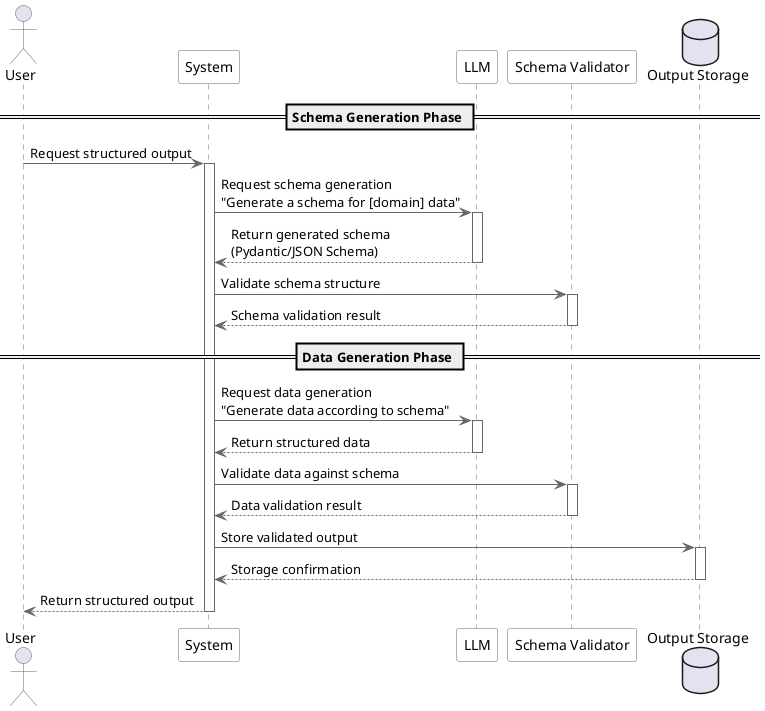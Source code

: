 @startuml Inverted Structured Output Pattern

skinparam sequence {
    ArrowColor #666666
    ActorBorderColor #666666
    LifeLineBorderColor #666666
    ParticipantBorderColor #666666
    ParticipantBackgroundColor #FFFFFF
}

actor User
participant "System" as System
participant "LLM" as LLM
participant "Schema Validator" as Validator
database "Output Storage" as Storage

== Schema Generation Phase ==

User -> System: Request structured output
activate System

System -> LLM: Request schema generation\n"Generate a schema for [domain] data"
activate LLM
LLM --> System: Return generated schema\n(Pydantic/JSON Schema)
deactivate LLM

System -> Validator: Validate schema structure
activate Validator
Validator --> System: Schema validation result
deactivate Validator

== Data Generation Phase ==

System -> LLM: Request data generation\n"Generate data according to schema"
activate LLM
LLM --> System: Return structured data
deactivate LLM

System -> Validator: Validate data against schema
activate Validator
Validator --> System: Data validation result
deactivate Validator

System -> Storage: Store validated output
activate Storage
Storage --> System: Storage confirmation
deactivate Storage

System --> User: Return structured output
deactivate System

@enduml 